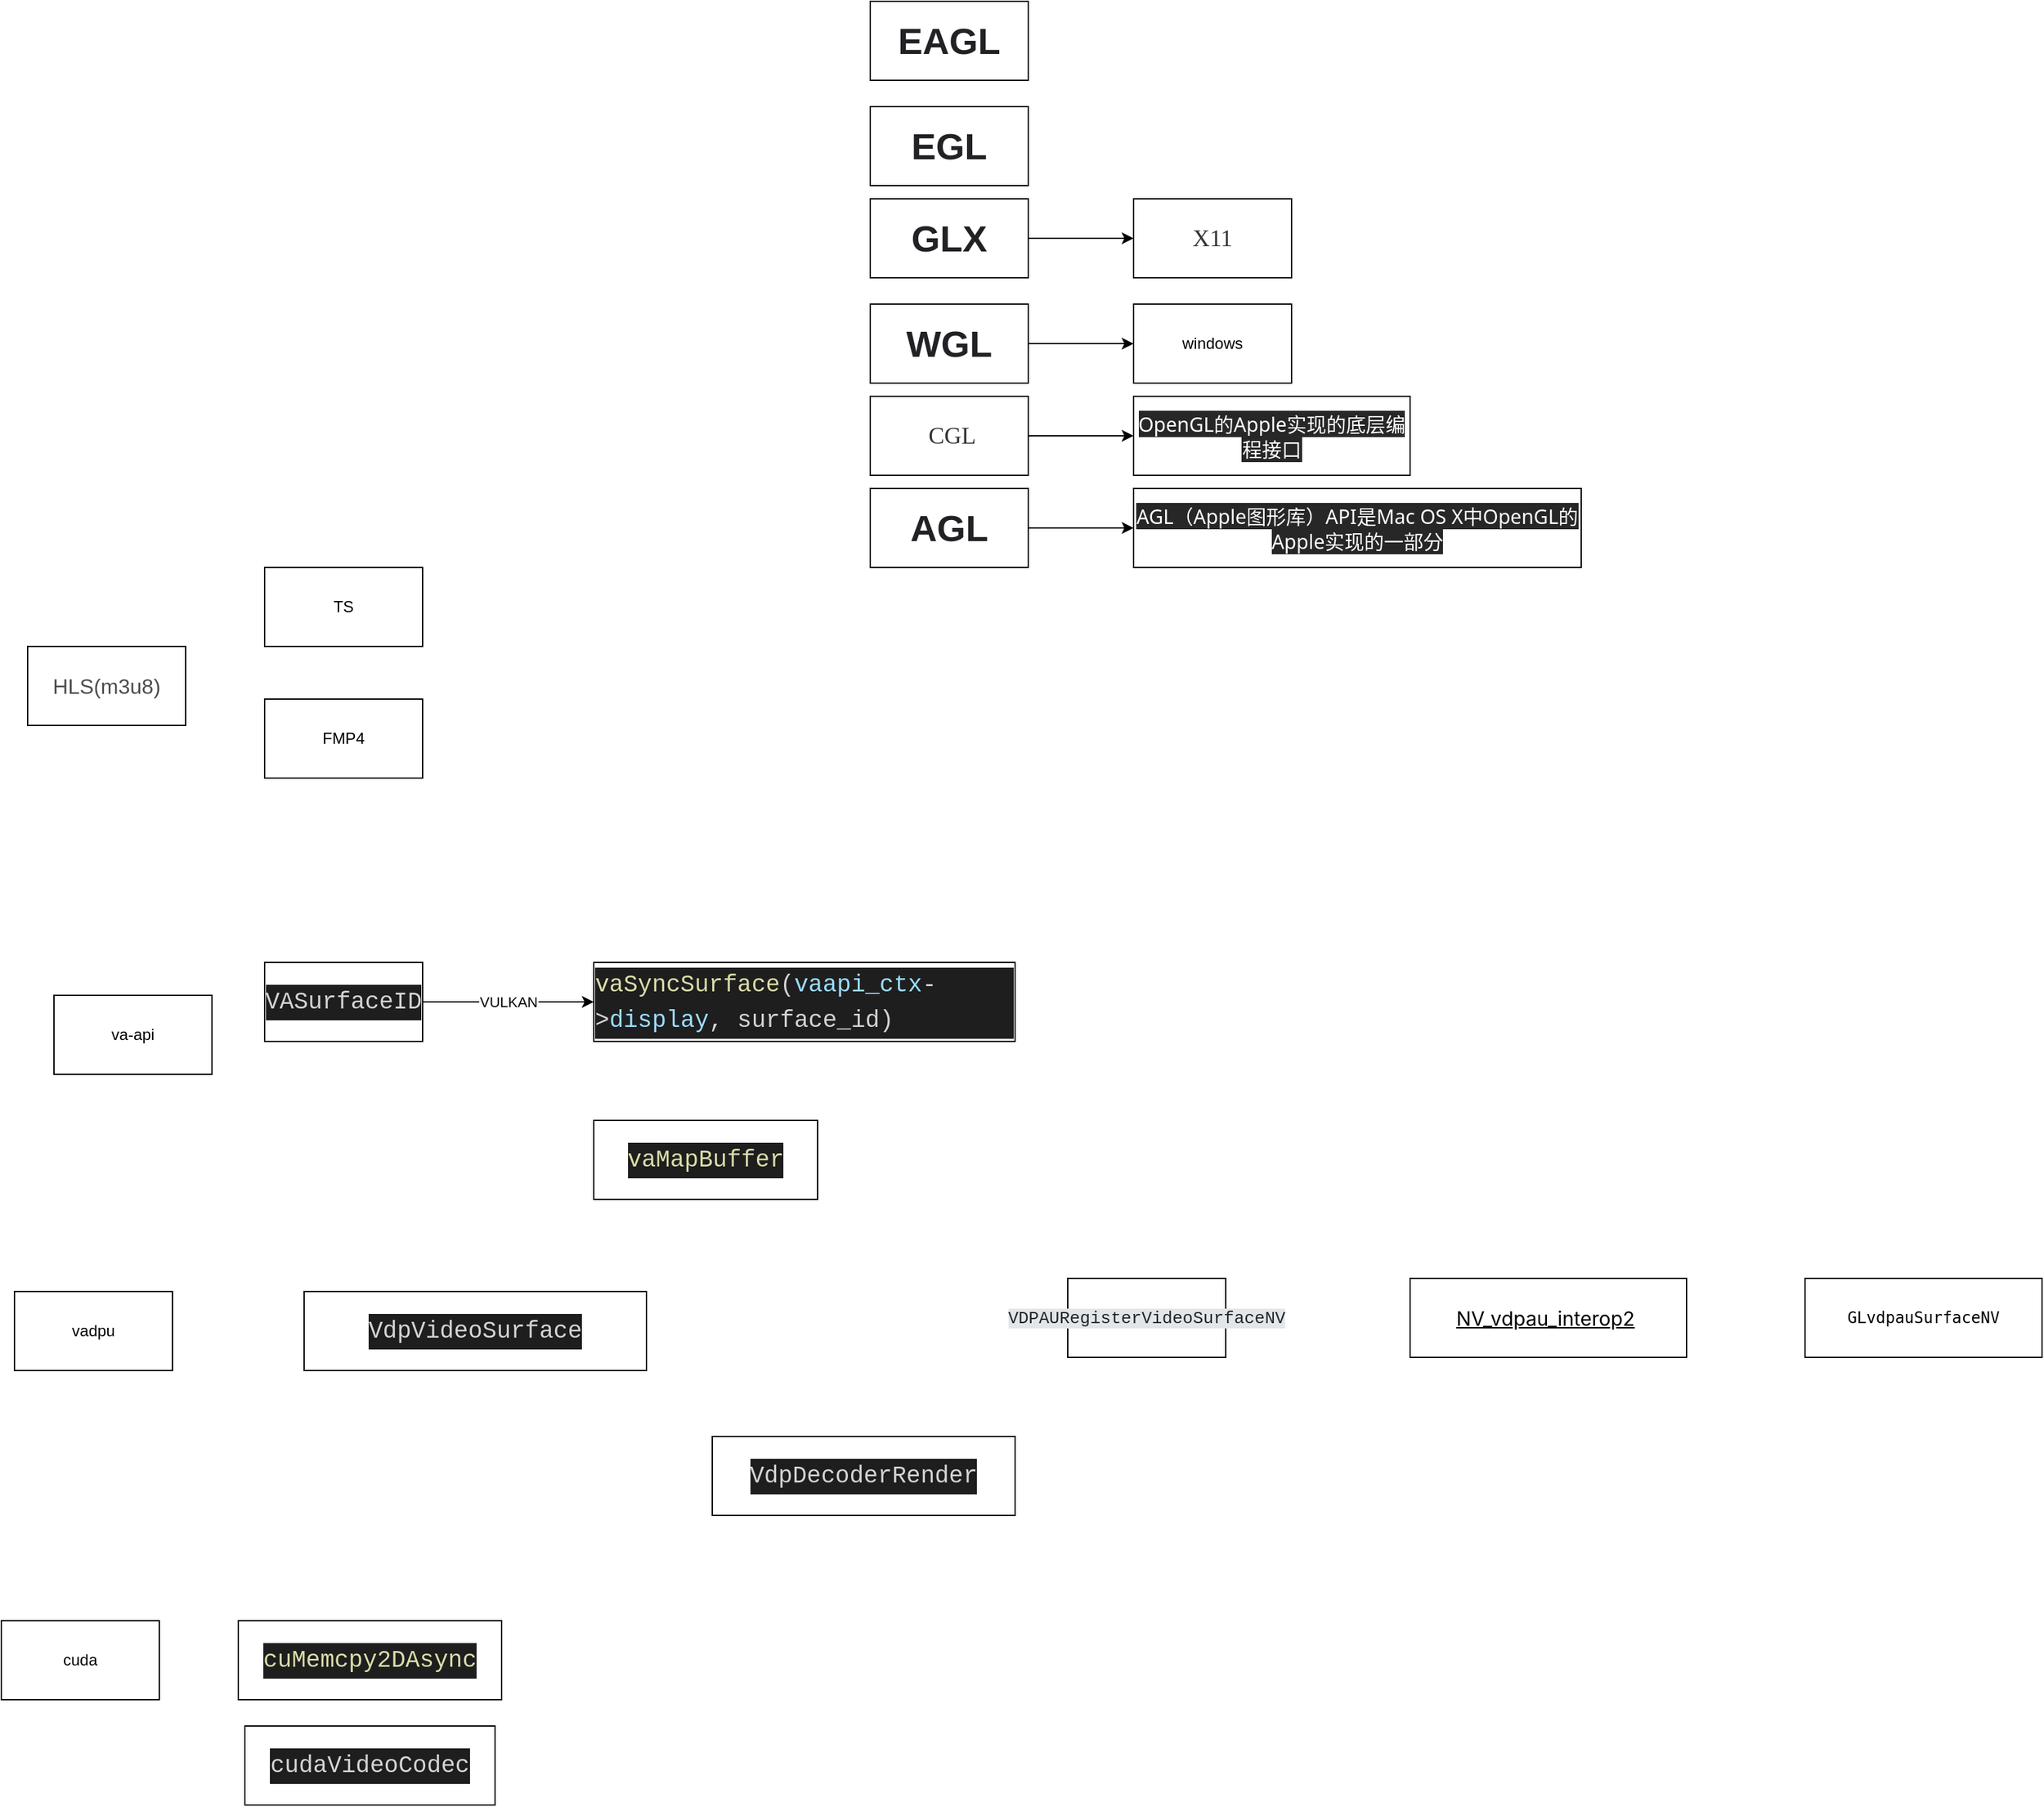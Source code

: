 <mxfile version="18.2.0" type="github">
  <diagram id="WHU3kty_jmGUi2LCm642" name="Page-1">
    <mxGraphModel dx="1298" dy="2009" grid="1" gridSize="10" guides="1" tooltips="1" connect="1" arrows="1" fold="1" page="1" pageScale="1" pageWidth="827" pageHeight="1169" math="0" shadow="0">
      <root>
        <mxCell id="0" />
        <mxCell id="1" parent="0" />
        <mxCell id="LTpJlwpwCN4NjjXD1NjD-1" value="&lt;span style=&quot;font-size: 16px ; color: rgb(77 , 77 , 77) ; font-family: , &amp;#34;sf ui text&amp;#34; , &amp;#34;arial&amp;#34; , &amp;#34;pingfang sc&amp;#34; , &amp;#34;hiragino sans gb&amp;#34; , &amp;#34;microsoft yahei&amp;#34; , &amp;#34;wenquanyi micro hei&amp;#34; , sans-serif , &amp;#34;simhei&amp;#34; , &amp;#34;simsun&amp;#34; ; background-color: rgb(255 , 255 , 255)&quot;&gt;HLS(m3u8)&lt;/span&gt;" style="rounded=0;whiteSpace=wrap;html=1;" parent="1" vertex="1">
          <mxGeometry x="50" y="260" width="120" height="60" as="geometry" />
        </mxCell>
        <mxCell id="LTpJlwpwCN4NjjXD1NjD-2" value="TS" style="rounded=0;whiteSpace=wrap;html=1;" parent="1" vertex="1">
          <mxGeometry x="230" y="200" width="120" height="60" as="geometry" />
        </mxCell>
        <mxCell id="LTpJlwpwCN4NjjXD1NjD-3" value="FMP4" style="rounded=0;whiteSpace=wrap;html=1;" parent="1" vertex="1">
          <mxGeometry x="230" y="300" width="120" height="60" as="geometry" />
        </mxCell>
        <mxCell id="xmRqI2jSeBeomDro9myY-1" value="va-api" style="rounded=0;whiteSpace=wrap;html=1;" vertex="1" parent="1">
          <mxGeometry x="70" y="525" width="120" height="60" as="geometry" />
        </mxCell>
        <mxCell id="xmRqI2jSeBeomDro9myY-4" value="VULKAN" style="edgeStyle=orthogonalEdgeStyle;rounded=0;orthogonalLoop=1;jettySize=auto;html=1;" edge="1" parent="1" source="xmRqI2jSeBeomDro9myY-2" target="xmRqI2jSeBeomDro9myY-3">
          <mxGeometry relative="1" as="geometry" />
        </mxCell>
        <mxCell id="xmRqI2jSeBeomDro9myY-2" value="&lt;div style=&quot;text-align: start; color: rgb(212, 212, 212); background-color: rgb(30, 30, 30); font-family: Menlo, Monaco, &amp;quot;Courier New&amp;quot;, monospace; font-size: 18px; line-height: 27px;&quot;&gt;&lt;div style=&quot;line-height: 27px;&quot;&gt;VASurfaceID&lt;/div&gt;&lt;/div&gt;" style="whiteSpace=wrap;html=1;" vertex="1" parent="1">
          <mxGeometry x="230" y="500" width="120" height="60" as="geometry" />
        </mxCell>
        <mxCell id="xmRqI2jSeBeomDro9myY-3" value="&lt;div style=&quot;text-align: start; color: rgb(212, 212, 212); background-color: rgb(30, 30, 30); font-family: Menlo, Monaco, &amp;quot;Courier New&amp;quot;, monospace; font-size: 18px; line-height: 27px;&quot;&gt;&lt;span style=&quot;color: rgb(220, 220, 170);&quot;&gt;vaSyncSurface&lt;/span&gt;(&lt;span style=&quot;color: rgb(156, 220, 254);&quot;&gt;vaapi_ctx&lt;/span&gt;-&amp;gt;&lt;span style=&quot;color: rgb(156, 220, 254);&quot;&gt;display&lt;/span&gt;, surface_id)&lt;/div&gt;" style="whiteSpace=wrap;html=1;" vertex="1" parent="1">
          <mxGeometry x="480" y="500" width="320" height="60" as="geometry" />
        </mxCell>
        <mxCell id="xmRqI2jSeBeomDro9myY-5" value="&lt;div style=&quot;text-align: start; color: rgb(212, 212, 212); background-color: rgb(30, 30, 30); font-family: Menlo, Monaco, &amp;quot;Courier New&amp;quot;, monospace; font-size: 18px; line-height: 27px;&quot;&gt;&lt;span style=&quot;color: rgb(220, 220, 170);&quot;&gt;vaMapBuffer&lt;/span&gt;&lt;/div&gt;" style="whiteSpace=wrap;html=1;" vertex="1" parent="1">
          <mxGeometry x="480" y="620" width="170" height="60" as="geometry" />
        </mxCell>
        <mxCell id="xmRqI2jSeBeomDro9myY-6" value="vadpu&lt;br&gt;" style="whiteSpace=wrap;html=1;" vertex="1" parent="1">
          <mxGeometry x="40" y="750" width="120" height="60" as="geometry" />
        </mxCell>
        <mxCell id="xmRqI2jSeBeomDro9myY-7" value="&lt;div style=&quot;text-align: start; color: rgb(212, 212, 212); background-color: rgb(30, 30, 30); font-family: Menlo, Monaco, &amp;quot;Courier New&amp;quot;, monospace; font-size: 18px; line-height: 27px;&quot;&gt;VdpVideoSurface&lt;/div&gt;" style="whiteSpace=wrap;html=1;" vertex="1" parent="1">
          <mxGeometry x="260" y="750" width="260" height="60" as="geometry" />
        </mxCell>
        <mxCell id="xmRqI2jSeBeomDro9myY-8" value="&lt;div style=&quot;text-align: start; color: rgb(212, 212, 212); background-color: rgb(30, 30, 30); font-family: Menlo, Monaco, &amp;quot;Courier New&amp;quot;, monospace; font-size: 18px; line-height: 27px;&quot;&gt;VdpDecoderRender&lt;/div&gt;" style="whiteSpace=wrap;html=1;" vertex="1" parent="1">
          <mxGeometry x="570" y="860" width="230" height="60" as="geometry" />
        </mxCell>
        <mxCell id="xmRqI2jSeBeomDro9myY-9" value="cuda" style="whiteSpace=wrap;html=1;" vertex="1" parent="1">
          <mxGeometry x="30" y="1000" width="120" height="60" as="geometry" />
        </mxCell>
        <mxCell id="xmRqI2jSeBeomDro9myY-10" value="&lt;div style=&quot;text-align: start; color: rgb(212, 212, 212); background-color: rgb(30, 30, 30); font-family: Menlo, Monaco, &amp;quot;Courier New&amp;quot;, monospace; font-size: 18px; line-height: 27px;&quot;&gt;&lt;span style=&quot;color: rgb(220, 220, 170);&quot;&gt;cuMemcpy2DAsync&lt;/span&gt;&lt;/div&gt;" style="whiteSpace=wrap;html=1;" vertex="1" parent="1">
          <mxGeometry x="210" y="1000" width="200" height="60" as="geometry" />
        </mxCell>
        <mxCell id="xmRqI2jSeBeomDro9myY-11" value="&lt;div style=&quot;text-align: start; color: rgb(212, 212, 212); background-color: rgb(30, 30, 30); font-family: Menlo, Monaco, &amp;quot;Courier New&amp;quot;, monospace; font-size: 18px; line-height: 27px;&quot;&gt;cudaVideoCodec&lt;/div&gt;" style="whiteSpace=wrap;html=1;" vertex="1" parent="1">
          <mxGeometry x="215" y="1080" width="190" height="60" as="geometry" />
        </mxCell>
        <mxCell id="xmRqI2jSeBeomDro9myY-12" value="&lt;span style=&quot;caret-color: rgb(35, 38, 41); color: rgb(35, 38, 41); font-family: ui-monospace, &amp;quot;Cascadia Mono&amp;quot;, &amp;quot;Segoe UI Mono&amp;quot;, &amp;quot;Liberation Mono&amp;quot;, Menlo, Monaco, Consolas, monospace; font-size: 13px; text-align: left; background-color: rgb(227, 230, 232);&quot;&gt;VDPAURegisterVideoSurfaceNV&lt;/span&gt;" style="rounded=0;whiteSpace=wrap;html=1;" vertex="1" parent="1">
          <mxGeometry x="840" y="740" width="120" height="60" as="geometry" />
        </mxCell>
        <mxCell id="xmRqI2jSeBeomDro9myY-13" value="&lt;a style=&quot;margin: 0px; padding: 0px; border: 0px; font-family: -apple-system, BlinkMacSystemFont, &amp;quot;Segoe UI Adjusted&amp;quot;, &amp;quot;Segoe UI&amp;quot;, &amp;quot;Liberation Sans&amp;quot;, sans-serif; font-stretch: inherit; line-height: inherit; font-size: 15px; vertical-align: baseline; box-sizing: inherit; color: var(--theme-link-color-visited); cursor: pointer; text-align: left;&quot; rel=&quot;nofollow noreferrer&quot; href=&quot;https://www.khronos.org/registry/OpenGL/extensions/NV/NV_vdpau_interop2.txt&quot;&gt;NV_vdpau_interop2&lt;/a&gt;&lt;span style=&quot;caret-color: rgb(35, 38, 41); color: rgb(35, 38, 41); font-family: -apple-system, BlinkMacSystemFont, &amp;quot;Segoe UI Adjusted&amp;quot;, &amp;quot;Segoe UI&amp;quot;, &amp;quot;Liberation Sans&amp;quot;, sans-serif; font-size: 15px; text-align: left; background-color: rgb(255, 255, 255);&quot;&gt;&amp;nbsp;&lt;/span&gt;" style="whiteSpace=wrap;html=1;" vertex="1" parent="1">
          <mxGeometry x="1100" y="740" width="210" height="60" as="geometry" />
        </mxCell>
        <mxCell id="xmRqI2jSeBeomDro9myY-14" value="&lt;pre style=&quot;text-align: start; word-wrap: break-word;&quot;&gt;GLvdpauSurfaceNV&lt;/pre&gt;" style="whiteSpace=wrap;html=1;" vertex="1" parent="1">
          <mxGeometry x="1400" y="740" width="180" height="60" as="geometry" />
        </mxCell>
        <mxCell id="xmRqI2jSeBeomDro9myY-15" value="&lt;h1 style=&quot;text-align: start; box-sizing: border-box; outline: 0px; margin: 0px; padding: 0px; font-family: &amp;quot;PingFang SC&amp;quot;, &amp;quot;Microsoft YaHei&amp;quot;, SimHei, Arial, SimSun; font-size: 28px; overflow-wrap: break-word; color: rgb(34, 34, 38); word-break: break-all; font-variant-ligatures: common-ligatures; orphans: 2; widows: 2; background-color: rgb(255, 255, 255); text-decoration-thickness: initial;&quot; id=&quot;articleContentId&quot; class=&quot;title-article&quot;&gt;EGL&lt;/h1&gt;" style="whiteSpace=wrap;html=1;" vertex="1" parent="1">
          <mxGeometry x="690" y="-150" width="120" height="60" as="geometry" />
        </mxCell>
        <mxCell id="xmRqI2jSeBeomDro9myY-21" value="" style="edgeStyle=orthogonalEdgeStyle;rounded=0;orthogonalLoop=1;jettySize=auto;html=1;" edge="1" parent="1" source="xmRqI2jSeBeomDro9myY-16" target="xmRqI2jSeBeomDro9myY-20">
          <mxGeometry relative="1" as="geometry" />
        </mxCell>
        <mxCell id="xmRqI2jSeBeomDro9myY-16" value="&lt;h1 style=&quot;text-align: start; box-sizing: border-box; outline: 0px; margin: 0px; padding: 0px; font-family: &amp;quot;PingFang SC&amp;quot;, &amp;quot;Microsoft YaHei&amp;quot;, SimHei, Arial, SimSun; font-size: 28px; overflow-wrap: break-word; color: rgb(34, 34, 38); word-break: break-all; font-variant-ligatures: common-ligatures; orphans: 2; widows: 2; background-color: rgb(255, 255, 255); text-decoration-thickness: initial;&quot; id=&quot;articleContentId&quot; class=&quot;title-article&quot;&gt;GLX&lt;/h1&gt;" style="whiteSpace=wrap;html=1;" vertex="1" parent="1">
          <mxGeometry x="690" y="-80" width="120" height="60" as="geometry" />
        </mxCell>
        <mxCell id="xmRqI2jSeBeomDro9myY-23" value="" style="edgeStyle=orthogonalEdgeStyle;rounded=0;orthogonalLoop=1;jettySize=auto;html=1;" edge="1" parent="1" source="xmRqI2jSeBeomDro9myY-17" target="xmRqI2jSeBeomDro9myY-22">
          <mxGeometry relative="1" as="geometry" />
        </mxCell>
        <mxCell id="xmRqI2jSeBeomDro9myY-17" value="&lt;h1 style=&quot;text-align: start; box-sizing: border-box; outline: 0px; margin: 0px; padding: 0px; font-family: &amp;quot;PingFang SC&amp;quot;, &amp;quot;Microsoft YaHei&amp;quot;, SimHei, Arial, SimSun; font-size: 28px; overflow-wrap: break-word; color: rgb(34, 34, 38); word-break: break-all; font-variant-ligatures: common-ligatures; orphans: 2; widows: 2; background-color: rgb(255, 255, 255); text-decoration-thickness: initial;&quot; id=&quot;articleContentId&quot; class=&quot;title-article&quot;&gt;WGL&lt;/h1&gt;" style="whiteSpace=wrap;html=1;" vertex="1" parent="1">
          <mxGeometry x="690" width="120" height="60" as="geometry" />
        </mxCell>
        <mxCell id="xmRqI2jSeBeomDro9myY-28" value="" style="edgeStyle=orthogonalEdgeStyle;rounded=0;orthogonalLoop=1;jettySize=auto;html=1;" edge="1" parent="1" source="xmRqI2jSeBeomDro9myY-18" target="xmRqI2jSeBeomDro9myY-27">
          <mxGeometry relative="1" as="geometry" />
        </mxCell>
        <mxCell id="xmRqI2jSeBeomDro9myY-18" value="&lt;h1 style=&quot;text-align: start; box-sizing: border-box; outline: 0px; margin: 0px; padding: 0px; font-family: &amp;quot;PingFang SC&amp;quot;, &amp;quot;Microsoft YaHei&amp;quot;, SimHei, Arial, SimSun; font-size: 28px; overflow-wrap: break-word; color: rgb(34, 34, 38); word-break: break-all; font-variant-ligatures: common-ligatures; orphans: 2; widows: 2; background-color: rgb(255, 255, 255); text-decoration-thickness: initial;&quot; id=&quot;articleContentId&quot; class=&quot;title-article&quot;&gt;AGL&lt;/h1&gt;" style="whiteSpace=wrap;html=1;" vertex="1" parent="1">
          <mxGeometry x="690" y="140" width="120" height="60" as="geometry" />
        </mxCell>
        <mxCell id="xmRqI2jSeBeomDro9myY-19" value="&lt;h1 style=&quot;text-align: start; box-sizing: border-box; outline: 0px; margin: 0px; padding: 0px; font-family: &amp;quot;PingFang SC&amp;quot;, &amp;quot;Microsoft YaHei&amp;quot;, SimHei, Arial, SimSun; font-size: 28px; overflow-wrap: break-word; color: rgb(34, 34, 38); word-break: break-all; font-variant-ligatures: common-ligatures; orphans: 2; widows: 2; background-color: rgb(255, 255, 255); text-decoration-thickness: initial;&quot; id=&quot;articleContentId&quot; class=&quot;title-article&quot;&gt;EAGL&lt;/h1&gt;" style="whiteSpace=wrap;html=1;" vertex="1" parent="1">
          <mxGeometry x="690" y="-230" width="120" height="60" as="geometry" />
        </mxCell>
        <mxCell id="xmRqI2jSeBeomDro9myY-20" value="&lt;span style=&quot;text-align: start; color: rgba(0, 0, 0, 0.8); font-family: Bitter, &amp;quot;Palatino Linotype&amp;quot;, &amp;quot;Book Antiqua&amp;quot;, Palatino, serif; font-size: 18px; font-variant-ligatures: normal; orphans: 2; widows: 2; background-color: rgb(255, 255, 255); text-decoration-thickness: initial;&quot;&gt;X11&lt;/span&gt;" style="whiteSpace=wrap;html=1;" vertex="1" parent="1">
          <mxGeometry x="890" y="-80" width="120" height="60" as="geometry" />
        </mxCell>
        <mxCell id="xmRqI2jSeBeomDro9myY-22" value="windows" style="whiteSpace=wrap;html=1;" vertex="1" parent="1">
          <mxGeometry x="890" width="120" height="60" as="geometry" />
        </mxCell>
        <mxCell id="xmRqI2jSeBeomDro9myY-26" value="" style="edgeStyle=orthogonalEdgeStyle;rounded=0;orthogonalLoop=1;jettySize=auto;html=1;" edge="1" parent="1" source="xmRqI2jSeBeomDro9myY-24" target="xmRqI2jSeBeomDro9myY-25">
          <mxGeometry relative="1" as="geometry" />
        </mxCell>
        <mxCell id="xmRqI2jSeBeomDro9myY-24" value="&lt;span style=&quot;text-align: start; color: rgba(0, 0, 0, 0.8); font-family: Bitter, &amp;quot;Palatino Linotype&amp;quot;, &amp;quot;Book Antiqua&amp;quot;, Palatino, serif; font-size: 18px; font-variant-ligatures: normal; orphans: 2; widows: 2; background-color: rgb(255, 255, 255); text-decoration-thickness: initial;&quot;&gt;&amp;nbsp;CGL&lt;/span&gt;" style="whiteSpace=wrap;html=1;" vertex="1" parent="1">
          <mxGeometry x="690" y="70" width="120" height="60" as="geometry" />
        </mxCell>
        <mxCell id="xmRqI2jSeBeomDro9myY-25" value="&lt;span style=&quot;text-align: start; color: rgb(255, 255, 255); font-family: system-ui, -apple-system, &amp;quot;Segoe UI&amp;quot;, Roboto, Oxygen, Ubuntu, Cantarell, &amp;quot;Fira Sans&amp;quot;, &amp;quot;Droid Sans&amp;quot;, &amp;quot;Helvetica Neue&amp;quot;, Helvetica, Arial, sans-serif; font-size: 15px; font-variant-ligatures: normal; orphans: 2; widows: 2; background-color: rgb(39, 39, 39); text-decoration-thickness: initial;&quot;&gt;OpenGL的Apple实现的底层编程接口&lt;/span&gt;" style="whiteSpace=wrap;html=1;" vertex="1" parent="1">
          <mxGeometry x="890" y="70" width="210" height="60" as="geometry" />
        </mxCell>
        <mxCell id="xmRqI2jSeBeomDro9myY-27" value="&lt;span style=&quot;text-align: start; color: rgb(255, 255, 255); font-family: system-ui, -apple-system, &amp;quot;Segoe UI&amp;quot;, Roboto, Oxygen, Ubuntu, Cantarell, &amp;quot;Fira Sans&amp;quot;, &amp;quot;Droid Sans&amp;quot;, &amp;quot;Helvetica Neue&amp;quot;, Helvetica, Arial, sans-serif; font-size: 15px; font-variant-ligatures: normal; orphans: 2; widows: 2; background-color: rgb(39, 39, 39); text-decoration-thickness: initial;&quot;&gt;AGL（Apple图形库）API是Mac OS X中OpenGL的Apple实现的一部分&lt;/span&gt;" style="whiteSpace=wrap;html=1;" vertex="1" parent="1">
          <mxGeometry x="890" y="140" width="340" height="60" as="geometry" />
        </mxCell>
      </root>
    </mxGraphModel>
  </diagram>
</mxfile>
